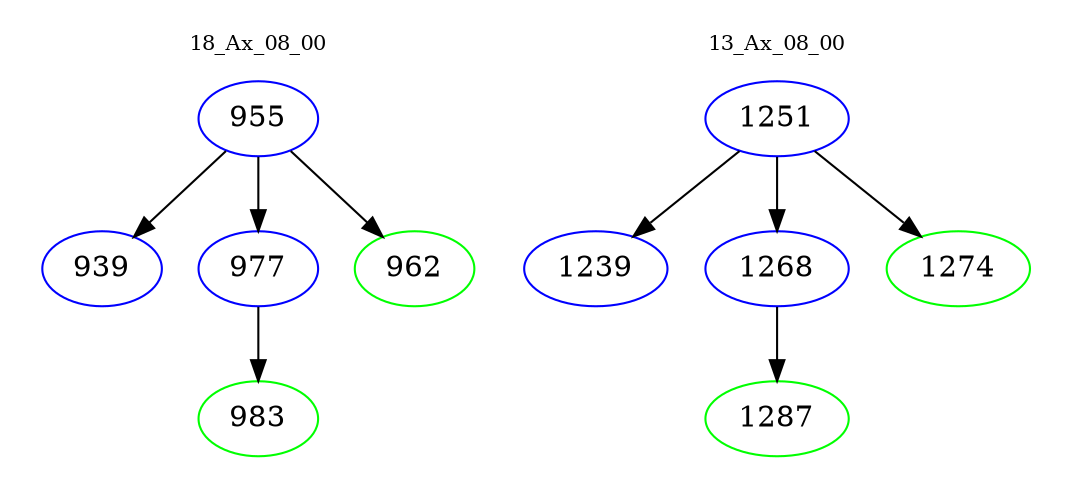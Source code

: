 digraph{
subgraph cluster_0 {
color = white
label = "18_Ax_08_00";
fontsize=10;
T0_955 [label="955", color="blue"]
T0_955 -> T0_939 [color="black"]
T0_939 [label="939", color="blue"]
T0_955 -> T0_977 [color="black"]
T0_977 [label="977", color="blue"]
T0_977 -> T0_983 [color="black"]
T0_983 [label="983", color="green"]
T0_955 -> T0_962 [color="black"]
T0_962 [label="962", color="green"]
}
subgraph cluster_1 {
color = white
label = "13_Ax_08_00";
fontsize=10;
T1_1251 [label="1251", color="blue"]
T1_1251 -> T1_1239 [color="black"]
T1_1239 [label="1239", color="blue"]
T1_1251 -> T1_1268 [color="black"]
T1_1268 [label="1268", color="blue"]
T1_1268 -> T1_1287 [color="black"]
T1_1287 [label="1287", color="green"]
T1_1251 -> T1_1274 [color="black"]
T1_1274 [label="1274", color="green"]
}
}
